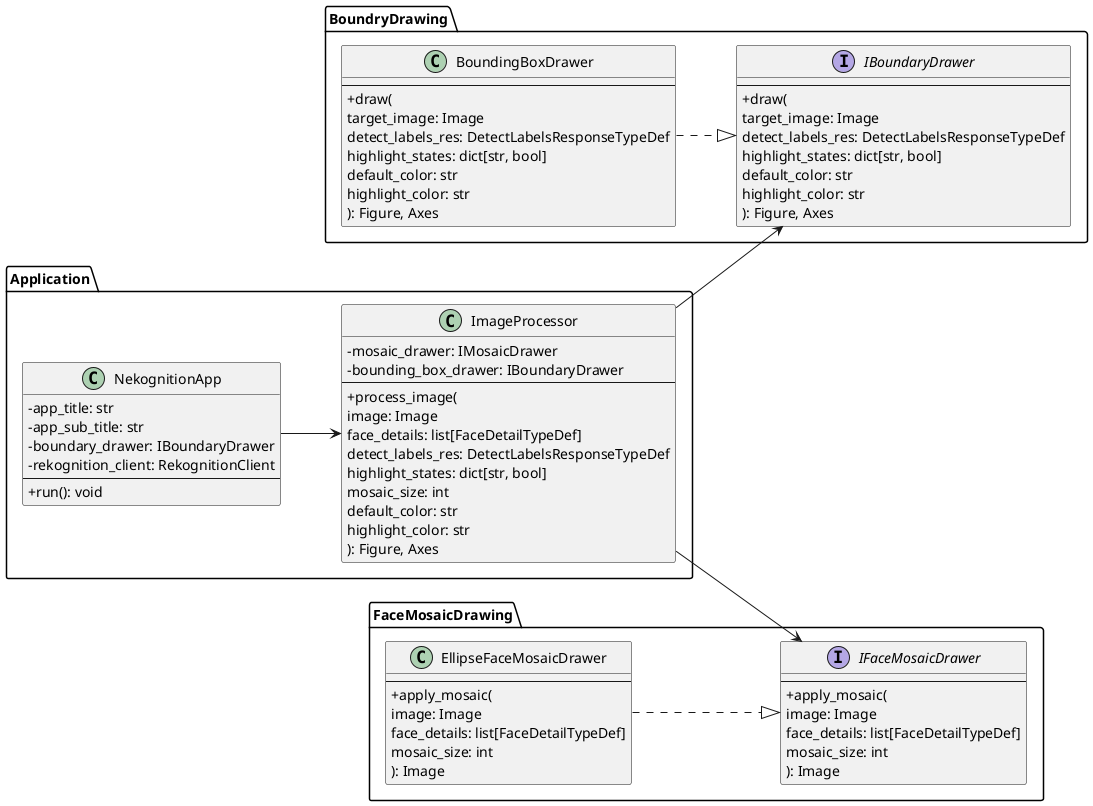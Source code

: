 @startuml NekognitionDiagram
skinparam classAttributeIconSize 0
left to right direction

package "Application" {
  class NekognitionApp {
    - app_title: str
    - app_sub_title: str
    - boundary_drawer: IBoundaryDrawer
    - rekognition_client: RekognitionClient
    --
    + run(): void
  }

  class ImageProcessor {
    - mosaic_drawer: IMosaicDrawer
    - bounding_box_drawer: IBoundaryDrawer
    --
    + process_image(
      image: Image
      face_details: list[FaceDetailTypeDef]
      detect_labels_res: DetectLabelsResponseTypeDef
      highlight_states: dict[str, bool]
      mosaic_size: int
      default_color: str
      highlight_color: str
    ): Figure, Axes
  }
}

package "BoundryDrawing" {
  interface IBoundaryDrawer {
    --
    + draw(
      target_image: Image
      detect_labels_res: DetectLabelsResponseTypeDef
      highlight_states: dict[str, bool]
      default_color: str
      highlight_color: str
    ): Figure, Axes
  }

  class BoundingBoxDrawer {
    --
    + draw(
      target_image: Image
      detect_labels_res: DetectLabelsResponseTypeDef
      highlight_states: dict[str, bool]
      default_color: str
      highlight_color: str
    ): Figure, Axes
  }
}

package "FaceMosaicDrawing" {
  interface IFaceMosaicDrawer {
    --
    + apply_mosaic(
      image: Image
      face_details: list[FaceDetailTypeDef]
      mosaic_size: int
    ): Image
  }

  class EllipseFaceMosaicDrawer {
    --
    + apply_mosaic(
      image: Image
      face_details: list[FaceDetailTypeDef]
      mosaic_size: int
    ): Image
  }
}

NekognitionApp --> ImageProcessor
ImageProcessor --> IFaceMosaicDrawer
ImageProcessor --> IBoundaryDrawer
BoundingBoxDrawer ..|> IBoundaryDrawer
EllipseFaceMosaicDrawer ..|> IFaceMosaicDrawer
@enduml
